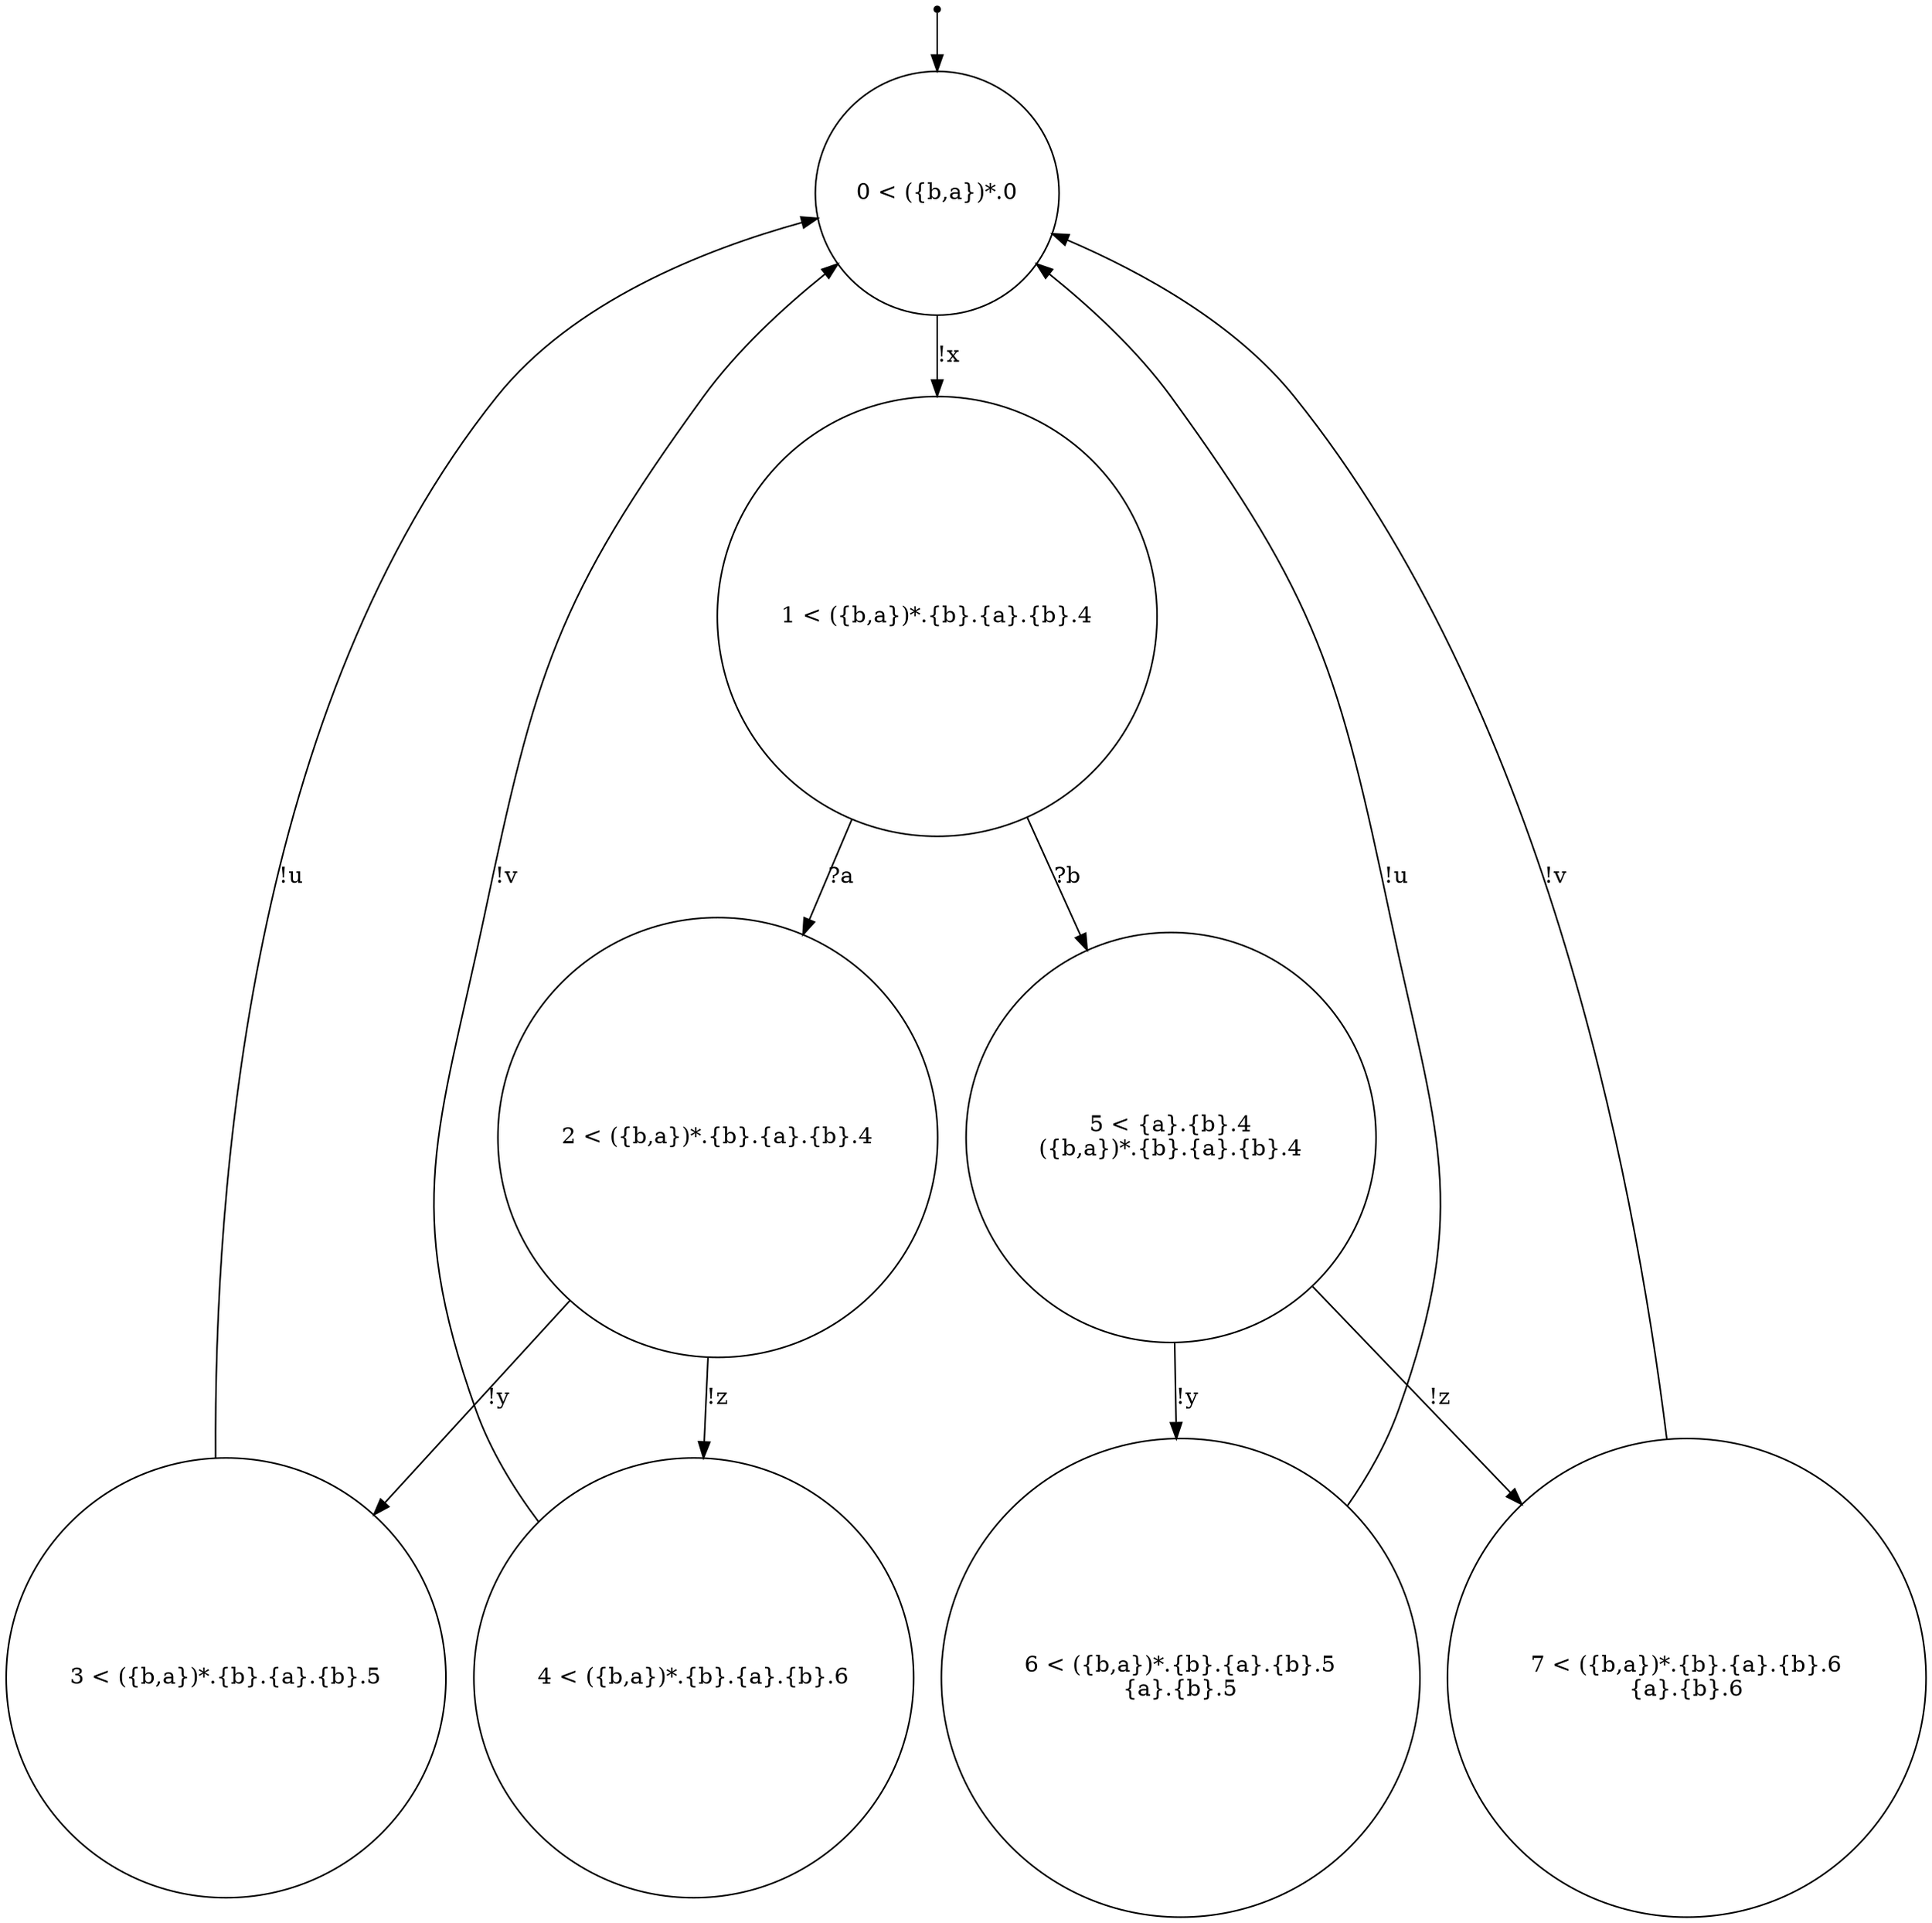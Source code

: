 digraph {
 node [shape=point] ENTRY
 node [shape=circle]
0 [label="0 < ({b,a})*.0
"]
1 [label="1 < ({b,a})*.{b}.{a}.{b}.4
"]
6 [label="6 < ({b,a})*.{b}.{a}.{b}.5
{a}.{b}.5
"]
2 [label="2 < ({b,a})*.{b}.{a}.{b}.4
"]
3 [label="3 < ({b,a})*.{b}.{a}.{b}.5
"]
5 [label="5 < {a}.{b}.4
({b,a})*.{b}.{a}.{b}.4
"]
4 [label="4 < ({b,a})*.{b}.{a}.{b}.6
"]
7 [label="7 < ({b,a})*.{b}.{a}.{b}.6
{a}.{b}.6
"]
ENTRY -> 0
1 -> 2 [label="?a"]
5 -> 6 [label="!y"]
7 -> 0 [label="!v"]
4 -> 0 [label="!v"]
3 -> 0 [label="!u"]
0 -> 1 [label="!x"]
2 -> 3 [label="!y"]
2 -> 4 [label="!z"]
5 -> 7 [label="!z"]
1 -> 5 [label="?b"]
6 -> 0 [label="!u"]

}